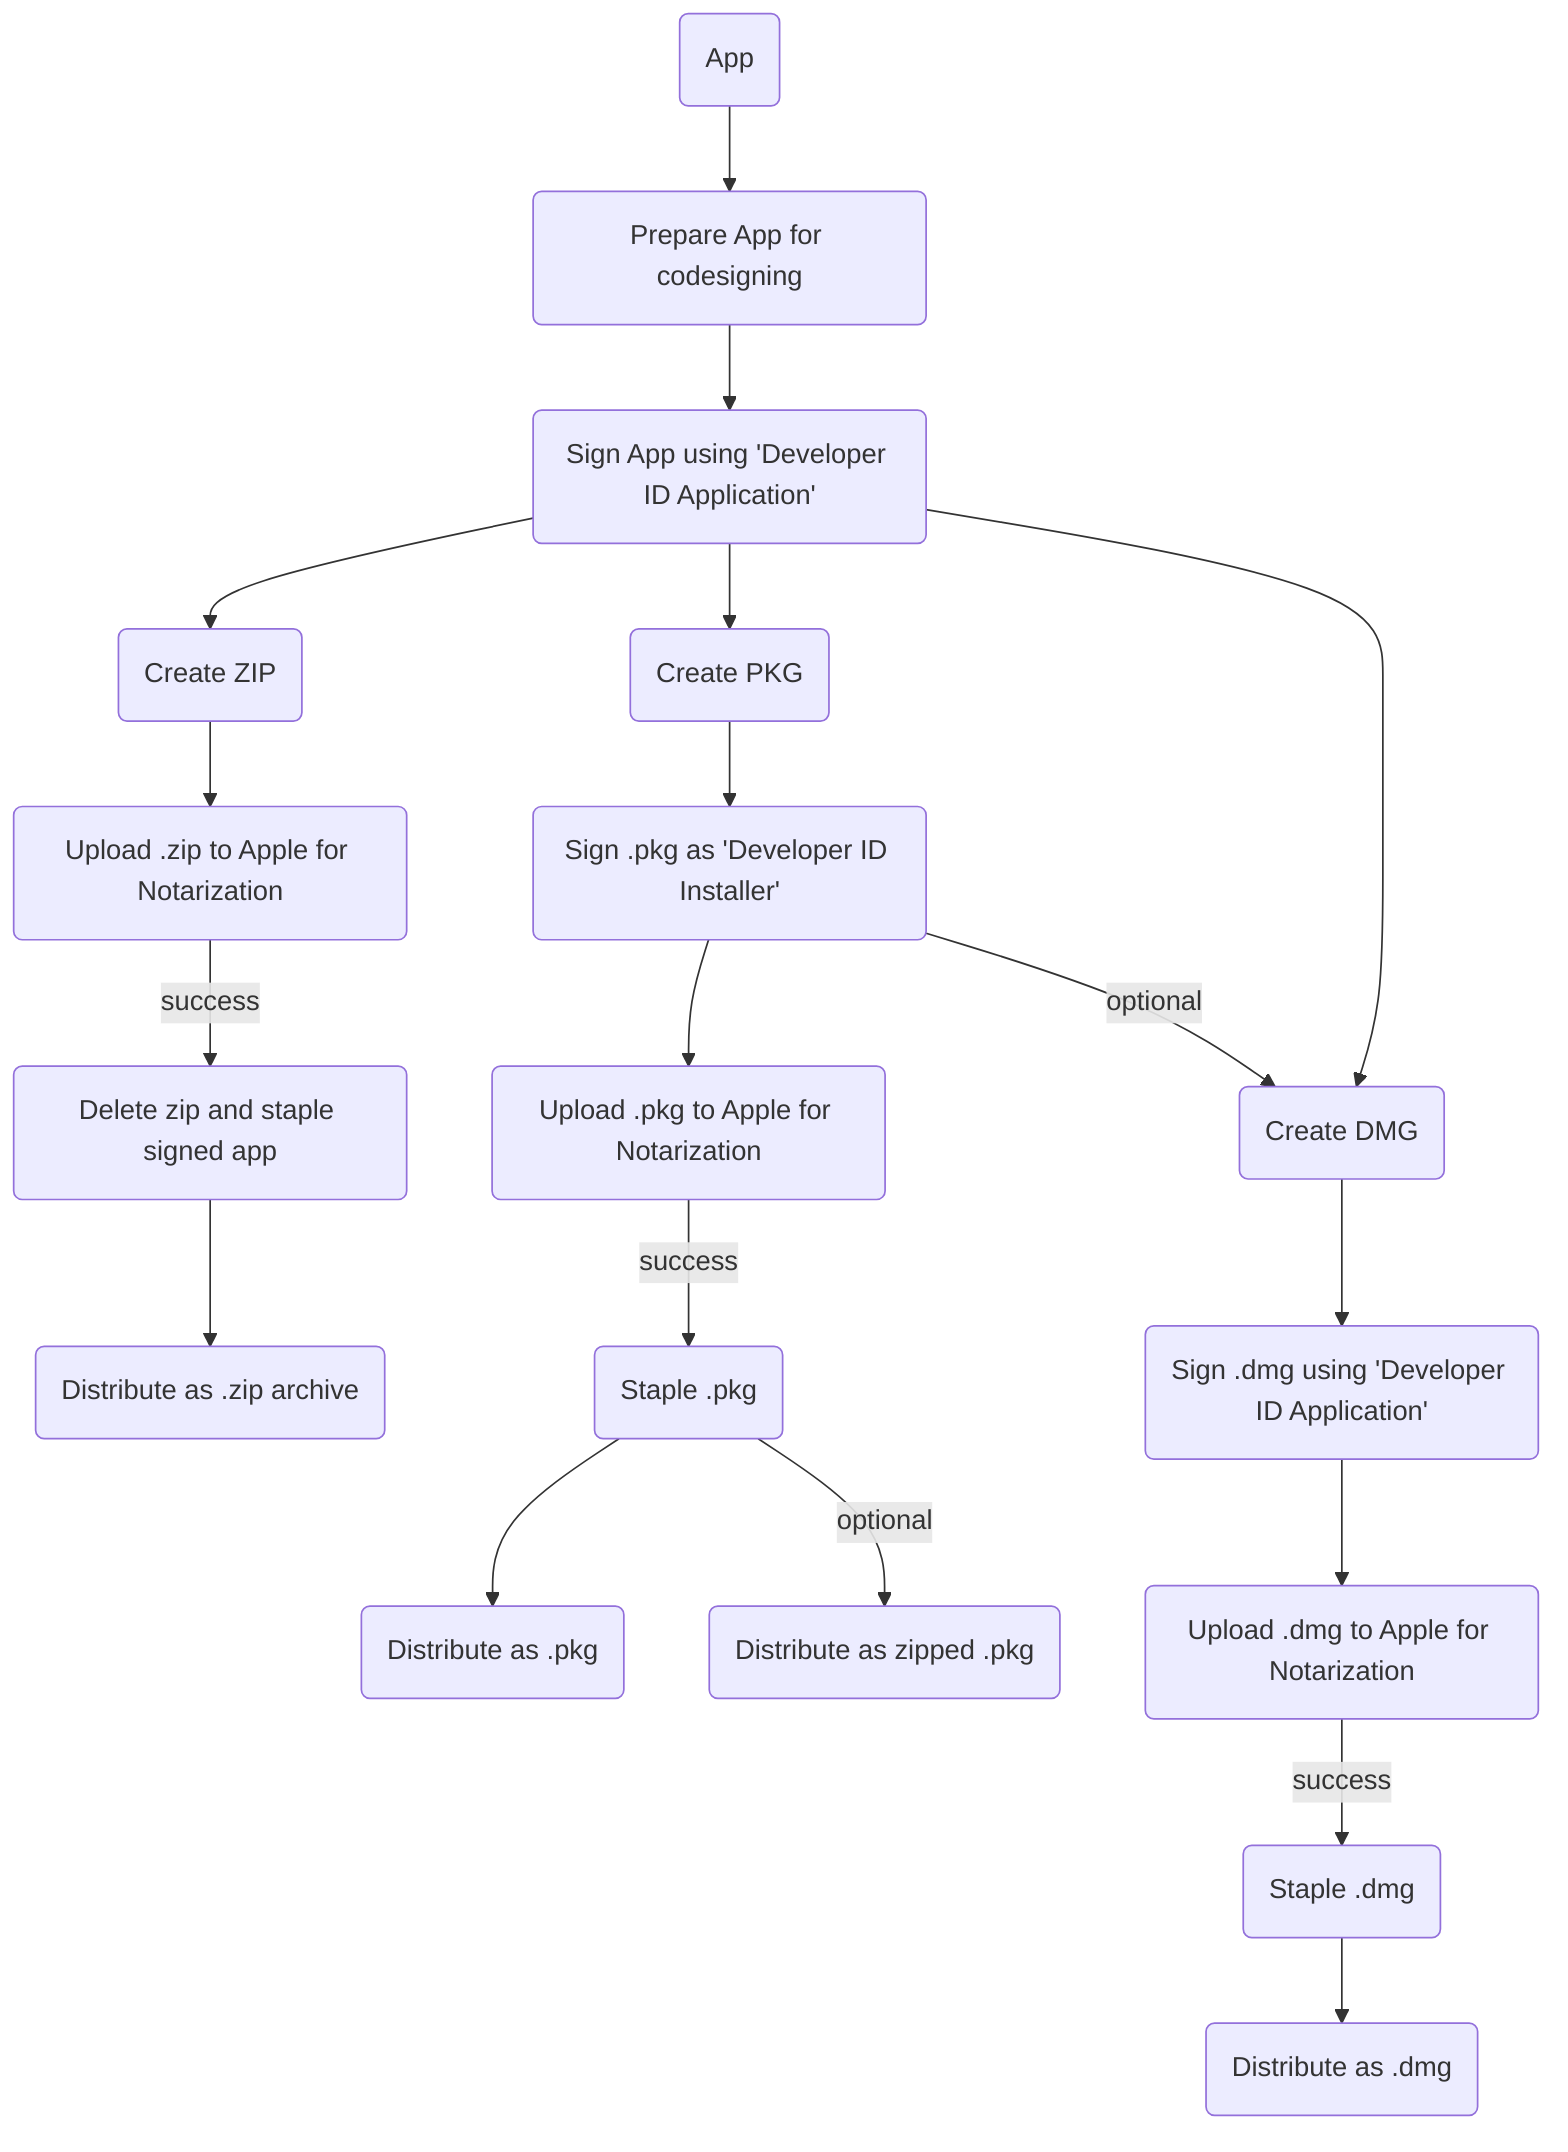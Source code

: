 graph TD
A(App) --> B(Prepare App for codesigning)
B --> C(Sign App using 'Developer ID Application')

C --> D(Create ZIP)
D --> E(Upload .zip to Apple for Notarization)
E -->|success| F(Delete zip and staple signed app)
F --> G(Distribute as .zip archive)


C --> H(Create PKG)
H --> I(Sign .pkg as 'Developer ID Installer')
I --> J(Upload .pkg to Apple for Notarization)
J -->|success| K(Staple .pkg)
K --> L(Distribute as .pkg)


C --> M(Create DMG)
M --> N(Sign .dmg using 'Developer ID Application')
N --> O(Upload .dmg to Apple for Notarization)
O -->|success| P(Staple .dmg)
P --> Q(Distribute as .dmg)

I -->|optional| M
K -->|optional| R(Distribute as zipped .pkg)